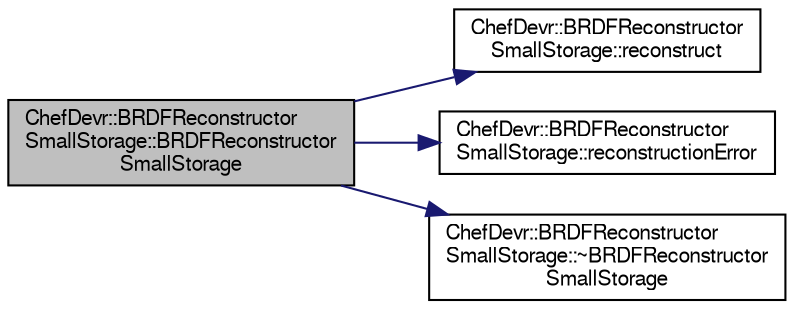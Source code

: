 digraph "ChefDevr::BRDFReconstructorSmallStorage::BRDFReconstructorSmallStorage"
{
  edge [fontname="FreeSans",fontsize="10",labelfontname="FreeSans",labelfontsize="10"];
  node [fontname="FreeSans",fontsize="10",shape=record];
  rankdir="LR";
  Node1 [label="ChefDevr::BRDFReconstructor\lSmallStorage::BRDFReconstructor\lSmallStorage",height=0.2,width=0.4,color="black", fillcolor="grey75", style="filled", fontcolor="black"];
  Node1 -> Node2 [color="midnightblue",fontsize="10",style="solid",fontname="FreeSans"];
  Node2 [label="ChefDevr::BRDFReconstructor\lSmallStorage::reconstruct",height=0.2,width=0.4,color="black", fillcolor="white", style="filled",URL="$class_chef_devr_1_1_b_r_d_f_reconstructor_small_storage.html#a387b78cb0776a0d22bb0ff72b6181327",tooltip="Reconstructs a BRDF from its latent space coordinates. "];
  Node1 -> Node3 [color="midnightblue",fontsize="10",style="solid",fontname="FreeSans"];
  Node3 [label="ChefDevr::BRDFReconstructor\lSmallStorage::reconstructionError",height=0.2,width=0.4,color="black", fillcolor="white", style="filled",URL="$class_chef_devr_1_1_b_r_d_f_reconstructor_small_storage.html#a7aa63513c47de46195c42bf7a4c0d5c9",tooltip="Computes the error between a reference brdf and this brdf reconstructed from its latent coordinates..."];
  Node1 -> Node4 [color="midnightblue",fontsize="10",style="solid",fontname="FreeSans"];
  Node4 [label="ChefDevr::BRDFReconstructor\lSmallStorage::~BRDFReconstructor\lSmallStorage",height=0.2,width=0.4,color="black", fillcolor="white", style="filled",URL="$class_chef_devr_1_1_b_r_d_f_reconstructor_small_storage.html#ac78cf58c73ee54d24ef405625834e344"];
}
